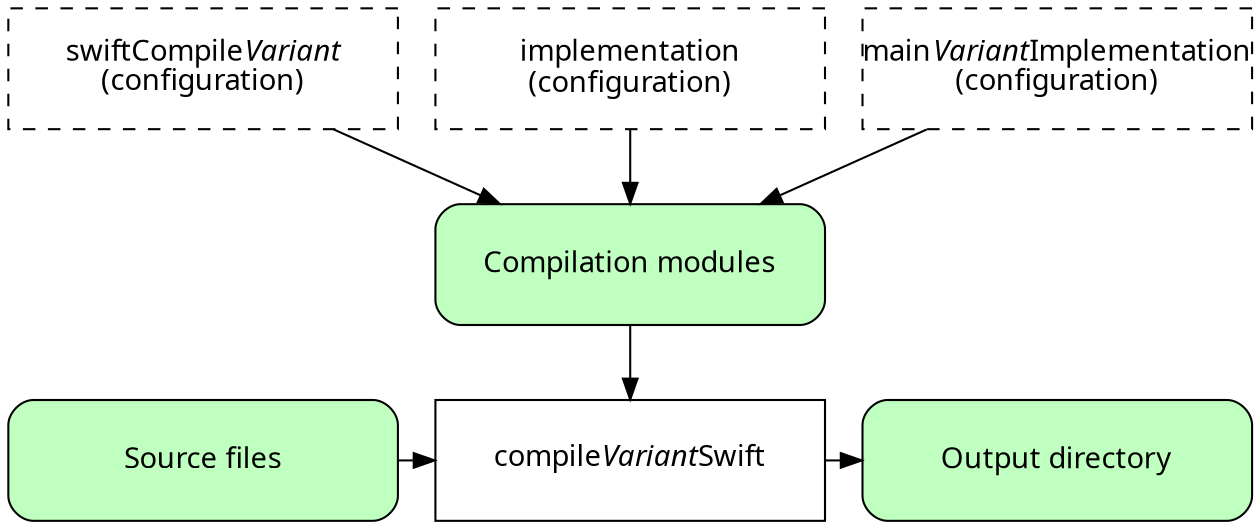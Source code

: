 // Copyright 2018 the original author or authors.
//
// Licensed under the Apache License, Version 2.0 (the "License");
// you may not use this file except in compliance with the License.
// You may obtain a copy of the License at
//
//      http://www.apache.org/licenses/LICENSE-2.0
//
// Unless required by applicable law or agreed to in writing, software
// distributed under the License is distributed on an "AS IS" BASIS,
// WITHOUT WARRANTIES OR CONDITIONS OF ANY KIND, either express or implied.
// See the License for the specific language governing permissions and
// limitations under the License.

// dot -Tpng subprojects/docs/src/docs/userguide/img/swift-sourcesets-compilation.dot > subprojects/docs/src/docs/userguide/img/swift-sourcesets-compilation.png
digraph swiftSourcesetsCompilation {
  graph [ dpi = 100, fontname="Sans"];
  node [fontname = "Sans"];
  edge [fontname = "Sans"];
  node [shape=rectangle, fixedsize=true, width=2.6, height=0.8];

  subgraph firstLine {
    {rank=same swiftCompileVariant implementation variantImplementation}
    swiftCompileVariant -> modules
    implementation -> modules
    variantImplementation -> modules

    swiftCompileVariant[style=dashed, label=<swiftCompile<i>Variant</i><br/>(configuration)>]
    implementation[style=dashed, label="implementation\n(configuration)"]
    variantImplementation[style=dashed, label=<main<i>Variant</i>Implementation<br/>(configuration)>]
  }

  subgraph secondLine {
    modules[style="rounded,filled", fillcolor="#bfffbf", label="Compilation modules"]
  }

  subgraph thirdLine {
    {rank=same sourceFiles compileVariantSwift outputDirectory}
    modules -> compileVariantSwift
    sourceFiles -> compileVariantSwift
    compileVariantSwift -> outputDirectory

    sourceFiles[style="rounded,filled", fillcolor="#bfffbf", label="Source files"]
    compileVariantSwift[label=<compile<i>Variant</i>Swift>]
    outputDirectory[style="rounded,filled", fillcolor="#bfffbf", label="Output directory"]
  }
}